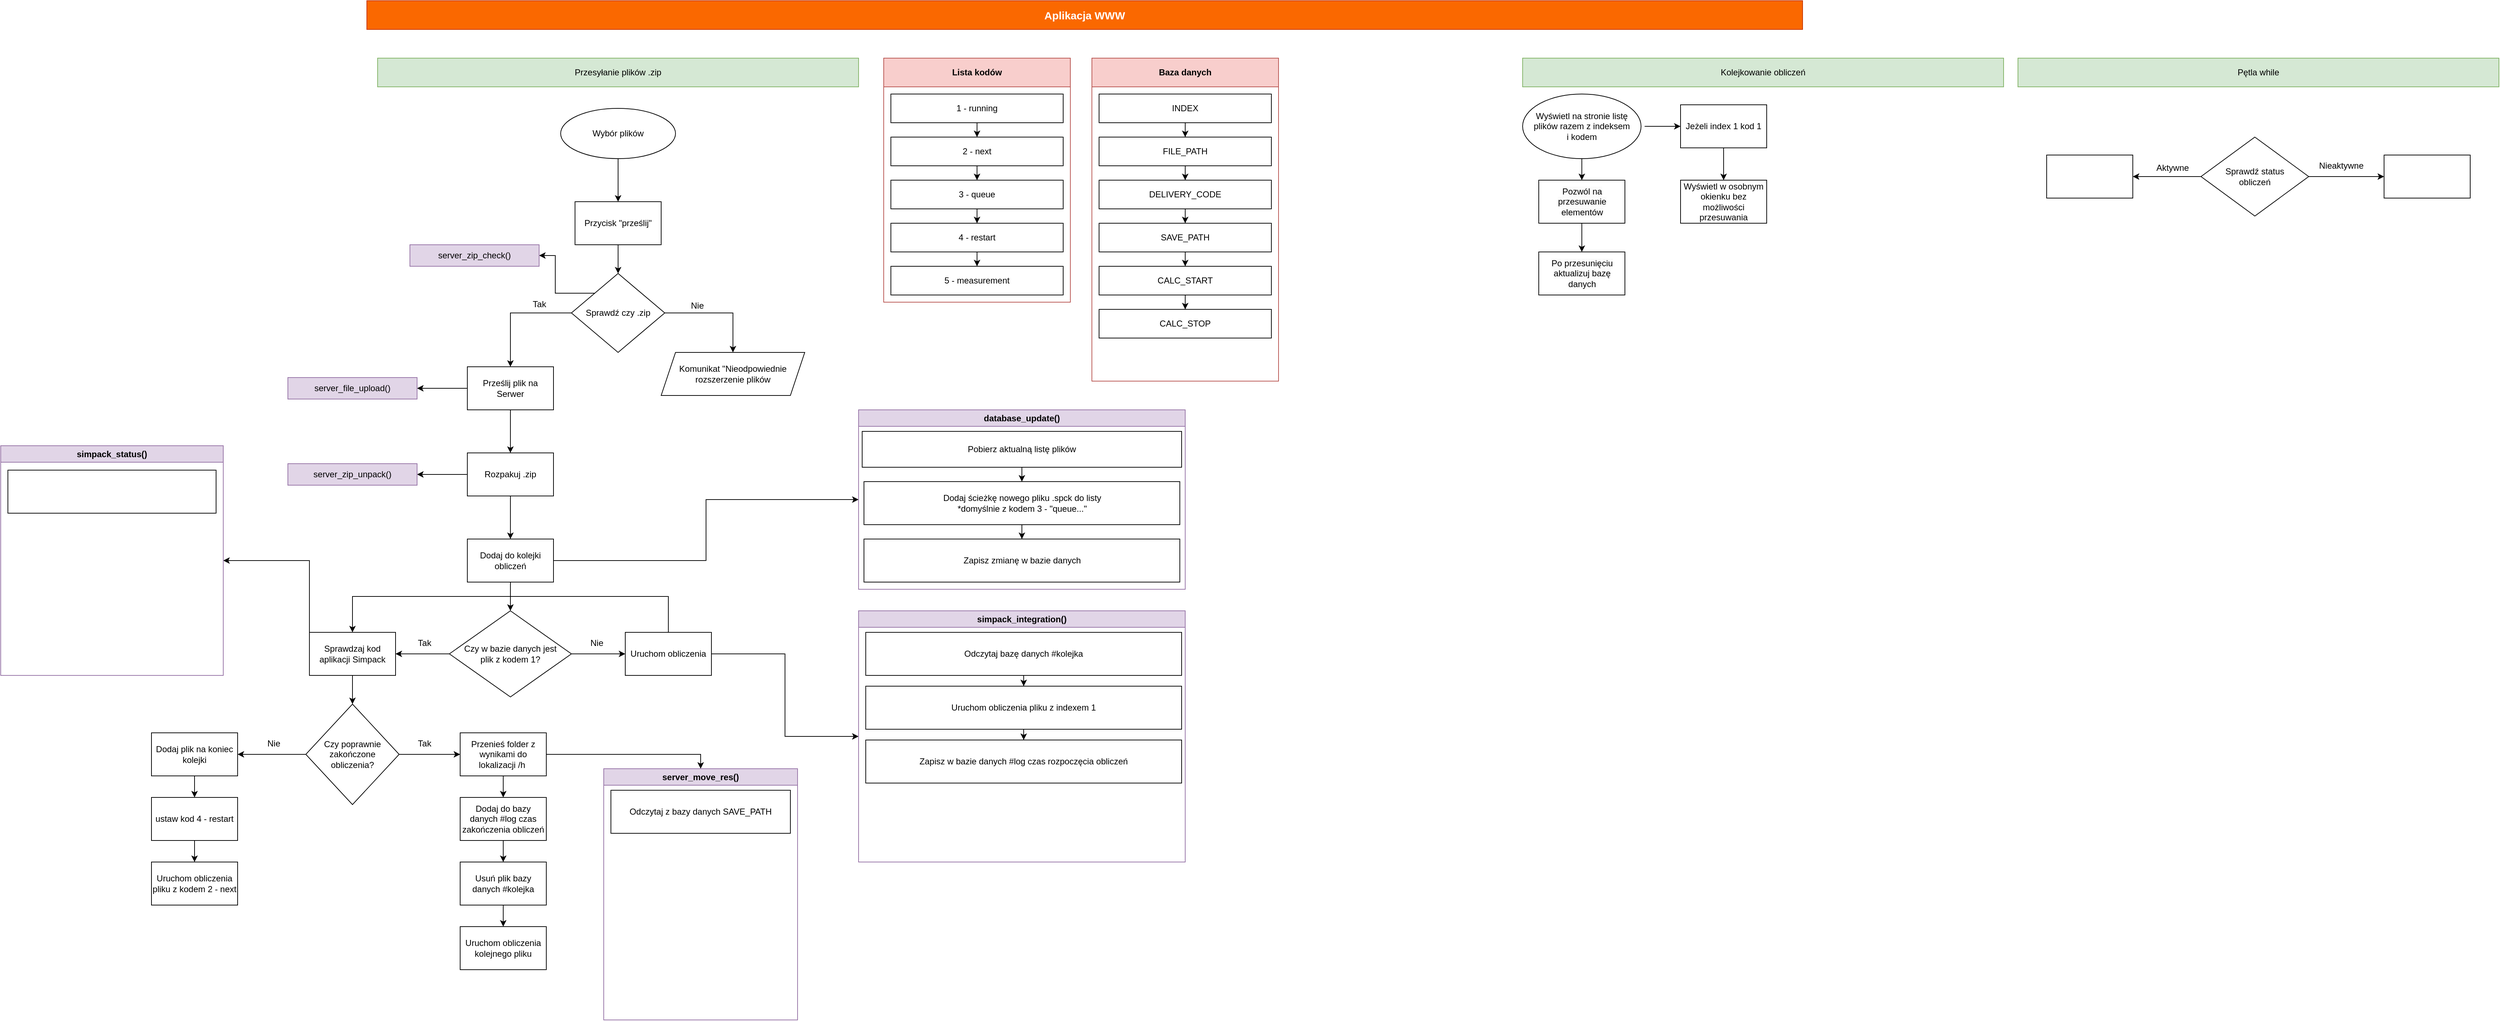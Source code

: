 <mxfile version="22.1.16" type="github">
  <diagram name="Page-1" id="9f46799a-70d6-7492-0946-bef42562c5a5">
    <mxGraphModel dx="6501" dy="846" grid="1" gridSize="10" guides="1" tooltips="1" connect="1" arrows="1" fold="1" page="1" pageScale="1" pageWidth="4681" pageHeight="3300" background="none" math="0" shadow="0">
      <root>
        <mxCell id="0" />
        <mxCell id="1" parent="0" />
        <mxCell id="37ZEj4wvowUTGETDdyRm-2" value="Aplikacja WWW" style="rounded=0;whiteSpace=wrap;html=1;fillColor=#fa6800;fontColor=#FFFFFF;strokeColor=#C73500;fontStyle=1;fontSize=15;" parent="1" vertex="1">
          <mxGeometry x="60" y="40" width="2000" height="40" as="geometry" />
        </mxCell>
        <mxCell id="37ZEj4wvowUTGETDdyRm-3" value="Przesyłanie plików .zip" style="rounded=0;whiteSpace=wrap;html=1;fillColor=#d5e8d4;strokeColor=#82b366;" parent="1" vertex="1">
          <mxGeometry x="75" y="120" width="670" height="40" as="geometry" />
        </mxCell>
        <mxCell id="37ZEj4wvowUTGETDdyRm-10" value="" style="edgeStyle=orthogonalEdgeStyle;rounded=0;orthogonalLoop=1;jettySize=auto;html=1;" parent="1" source="37ZEj4wvowUTGETDdyRm-8" target="37ZEj4wvowUTGETDdyRm-9" edge="1">
          <mxGeometry relative="1" as="geometry" />
        </mxCell>
        <mxCell id="37ZEj4wvowUTGETDdyRm-8" value="Wybór plików" style="ellipse;whiteSpace=wrap;html=1;" parent="1" vertex="1">
          <mxGeometry x="330" y="190" width="160" height="70" as="geometry" />
        </mxCell>
        <mxCell id="37ZEj4wvowUTGETDdyRm-12" value="" style="edgeStyle=orthogonalEdgeStyle;rounded=0;orthogonalLoop=1;jettySize=auto;html=1;" parent="1" source="37ZEj4wvowUTGETDdyRm-9" target="37ZEj4wvowUTGETDdyRm-11" edge="1">
          <mxGeometry relative="1" as="geometry" />
        </mxCell>
        <mxCell id="37ZEj4wvowUTGETDdyRm-9" value="Przycisk &quot;prześlij&quot;" style="rounded=0;whiteSpace=wrap;html=1;" parent="1" vertex="1">
          <mxGeometry x="350" y="320" width="120" height="60" as="geometry" />
        </mxCell>
        <mxCell id="37ZEj4wvowUTGETDdyRm-37" style="edgeStyle=orthogonalEdgeStyle;rounded=0;orthogonalLoop=1;jettySize=auto;html=1;exitX=1;exitY=0.5;exitDx=0;exitDy=0;entryX=0.5;entryY=0;entryDx=0;entryDy=0;" parent="1" source="37ZEj4wvowUTGETDdyRm-11" target="37ZEj4wvowUTGETDdyRm-19" edge="1">
          <mxGeometry relative="1" as="geometry" />
        </mxCell>
        <mxCell id="68_zYT_DrNdFlqBJKTn0-4" style="edgeStyle=orthogonalEdgeStyle;rounded=0;orthogonalLoop=1;jettySize=auto;html=1;exitX=0;exitY=0;exitDx=0;exitDy=0;entryX=1;entryY=0.5;entryDx=0;entryDy=0;" edge="1" parent="1" source="37ZEj4wvowUTGETDdyRm-11" target="68_zYT_DrNdFlqBJKTn0-3">
          <mxGeometry relative="1" as="geometry" />
        </mxCell>
        <mxCell id="37ZEj4wvowUTGETDdyRm-11" value="Sprawdź czy .zip" style="rhombus;whiteSpace=wrap;html=1;" parent="1" vertex="1">
          <mxGeometry x="345" y="420" width="130" height="110" as="geometry" />
        </mxCell>
        <mxCell id="37ZEj4wvowUTGETDdyRm-13" value="" style="endArrow=classic;html=1;rounded=0;exitX=0;exitY=0.5;exitDx=0;exitDy=0;entryX=0.5;entryY=0;entryDx=0;entryDy=0;entryPerimeter=0;" parent="1" source="37ZEj4wvowUTGETDdyRm-11" target="37ZEj4wvowUTGETDdyRm-21" edge="1">
          <mxGeometry relative="1" as="geometry">
            <mxPoint x="500" y="370" as="sourcePoint" />
            <mxPoint x="260" y="550" as="targetPoint" />
            <Array as="points">
              <mxPoint x="260" y="475" />
            </Array>
          </mxGeometry>
        </mxCell>
        <mxCell id="37ZEj4wvowUTGETDdyRm-19" value="Komunikat &quot;Nieodpowiednie rozszerzenie plików" style="shape=parallelogram;perimeter=parallelogramPerimeter;whiteSpace=wrap;html=1;fixedSize=1;" parent="1" vertex="1">
          <mxGeometry x="470" y="530" width="200" height="60" as="geometry" />
        </mxCell>
        <mxCell id="37ZEj4wvowUTGETDdyRm-23" value="" style="edgeStyle=orthogonalEdgeStyle;rounded=0;orthogonalLoop=1;jettySize=auto;html=1;" parent="1" source="37ZEj4wvowUTGETDdyRm-21" target="37ZEj4wvowUTGETDdyRm-22" edge="1">
          <mxGeometry relative="1" as="geometry" />
        </mxCell>
        <mxCell id="68_zYT_DrNdFlqBJKTn0-6" style="edgeStyle=orthogonalEdgeStyle;rounded=0;orthogonalLoop=1;jettySize=auto;html=1;exitX=0;exitY=0.5;exitDx=0;exitDy=0;entryX=1;entryY=0.5;entryDx=0;entryDy=0;" edge="1" parent="1" source="37ZEj4wvowUTGETDdyRm-21" target="68_zYT_DrNdFlqBJKTn0-5">
          <mxGeometry relative="1" as="geometry" />
        </mxCell>
        <mxCell id="37ZEj4wvowUTGETDdyRm-21" value="Prześlij plik na Serwer" style="rounded=0;whiteSpace=wrap;html=1;" parent="1" vertex="1">
          <mxGeometry x="200" y="550" width="120" height="60" as="geometry" />
        </mxCell>
        <mxCell id="37ZEj4wvowUTGETDdyRm-27" value="" style="edgeStyle=orthogonalEdgeStyle;rounded=0;orthogonalLoop=1;jettySize=auto;html=1;" parent="1" source="37ZEj4wvowUTGETDdyRm-22" target="37ZEj4wvowUTGETDdyRm-26" edge="1">
          <mxGeometry relative="1" as="geometry" />
        </mxCell>
        <mxCell id="68_zYT_DrNdFlqBJKTn0-2" style="edgeStyle=orthogonalEdgeStyle;rounded=0;orthogonalLoop=1;jettySize=auto;html=1;exitX=0;exitY=0.5;exitDx=0;exitDy=0;entryX=1;entryY=0.5;entryDx=0;entryDy=0;" edge="1" parent="1" source="37ZEj4wvowUTGETDdyRm-22" target="68_zYT_DrNdFlqBJKTn0-1">
          <mxGeometry relative="1" as="geometry" />
        </mxCell>
        <mxCell id="37ZEj4wvowUTGETDdyRm-22" value="Rozpakuj .zip" style="rounded=0;whiteSpace=wrap;html=1;" parent="1" vertex="1">
          <mxGeometry x="200" y="670" width="120" height="60" as="geometry" />
        </mxCell>
        <mxCell id="37ZEj4wvowUTGETDdyRm-29" value="" style="edgeStyle=orthogonalEdgeStyle;rounded=0;orthogonalLoop=1;jettySize=auto;html=1;" parent="1" source="37ZEj4wvowUTGETDdyRm-26" target="37ZEj4wvowUTGETDdyRm-28" edge="1">
          <mxGeometry relative="1" as="geometry" />
        </mxCell>
        <mxCell id="37ZEj4wvowUTGETDdyRm-41" style="edgeStyle=orthogonalEdgeStyle;rounded=0;orthogonalLoop=1;jettySize=auto;html=1;exitX=1;exitY=0.5;exitDx=0;exitDy=0;entryX=0;entryY=0.5;entryDx=0;entryDy=0;" parent="1" source="37ZEj4wvowUTGETDdyRm-26" target="37ZEj4wvowUTGETDdyRm-40" edge="1">
          <mxGeometry relative="1" as="geometry" />
        </mxCell>
        <mxCell id="37ZEj4wvowUTGETDdyRm-26" value="Dodaj do kolejki obliczeń" style="rounded=0;whiteSpace=wrap;html=1;" parent="1" vertex="1">
          <mxGeometry x="200" y="790" width="120" height="60" as="geometry" />
        </mxCell>
        <mxCell id="37ZEj4wvowUTGETDdyRm-31" value="" style="edgeStyle=orthogonalEdgeStyle;rounded=0;orthogonalLoop=1;jettySize=auto;html=1;" parent="1" source="37ZEj4wvowUTGETDdyRm-28" target="37ZEj4wvowUTGETDdyRm-30" edge="1">
          <mxGeometry relative="1" as="geometry" />
        </mxCell>
        <mxCell id="37ZEj4wvowUTGETDdyRm-34" value="" style="edgeStyle=orthogonalEdgeStyle;rounded=0;orthogonalLoop=1;jettySize=auto;html=1;" parent="1" source="37ZEj4wvowUTGETDdyRm-28" target="37ZEj4wvowUTGETDdyRm-33" edge="1">
          <mxGeometry relative="1" as="geometry" />
        </mxCell>
        <mxCell id="37ZEj4wvowUTGETDdyRm-28" value="Czy w bazie danych jest &lt;br&gt;plik z kodem 1?" style="rhombus;whiteSpace=wrap;html=1;rounded=0;" parent="1" vertex="1">
          <mxGeometry x="175" y="890" width="170" height="120" as="geometry" />
        </mxCell>
        <mxCell id="bkrncvAO8-HFbWyOzHg0-16" style="edgeStyle=orthogonalEdgeStyle;rounded=0;orthogonalLoop=1;jettySize=auto;html=1;exitX=1;exitY=0.5;exitDx=0;exitDy=0;entryX=0;entryY=0.5;entryDx=0;entryDy=0;" parent="1" source="37ZEj4wvowUTGETDdyRm-30" target="bkrncvAO8-HFbWyOzHg0-1" edge="1">
          <mxGeometry relative="1" as="geometry" />
        </mxCell>
        <mxCell id="r2uFPz5yJiwA0iLjTGkI-40" style="edgeStyle=orthogonalEdgeStyle;rounded=0;orthogonalLoop=1;jettySize=auto;html=1;exitX=0.5;exitY=0;exitDx=0;exitDy=0;entryX=0.5;entryY=0;entryDx=0;entryDy=0;" parent="1" source="37ZEj4wvowUTGETDdyRm-30" target="37ZEj4wvowUTGETDdyRm-33" edge="1">
          <mxGeometry relative="1" as="geometry">
            <Array as="points">
              <mxPoint x="480" y="870" />
              <mxPoint x="40" y="870" />
            </Array>
          </mxGeometry>
        </mxCell>
        <mxCell id="37ZEj4wvowUTGETDdyRm-30" value="Uruchom obliczenia" style="whiteSpace=wrap;html=1;rounded=0;" parent="1" vertex="1">
          <mxGeometry x="420" y="920" width="120" height="60" as="geometry" />
        </mxCell>
        <mxCell id="37ZEj4wvowUTGETDdyRm-32" value="Tak" style="text;html=1;align=center;verticalAlign=middle;resizable=0;points=[];autosize=1;strokeColor=none;fillColor=none;" parent="1" vertex="1">
          <mxGeometry x="120" y="920" width="40" height="30" as="geometry" />
        </mxCell>
        <mxCell id="r2uFPz5yJiwA0iLjTGkI-34" value="" style="edgeStyle=orthogonalEdgeStyle;rounded=0;orthogonalLoop=1;jettySize=auto;html=1;" parent="1" source="37ZEj4wvowUTGETDdyRm-33" target="r2uFPz5yJiwA0iLjTGkI-33" edge="1">
          <mxGeometry relative="1" as="geometry" />
        </mxCell>
        <mxCell id="r2uFPz5yJiwA0iLjTGkI-42" style="edgeStyle=orthogonalEdgeStyle;rounded=0;orthogonalLoop=1;jettySize=auto;html=1;exitX=0;exitY=0;exitDx=0;exitDy=0;entryX=1;entryY=0.5;entryDx=0;entryDy=0;" parent="1" source="37ZEj4wvowUTGETDdyRm-33" target="r2uFPz5yJiwA0iLjTGkI-41" edge="1">
          <mxGeometry relative="1" as="geometry" />
        </mxCell>
        <mxCell id="37ZEj4wvowUTGETDdyRm-33" value="Sprawdzaj kod aplikacji Simpack" style="whiteSpace=wrap;html=1;rounded=0;" parent="1" vertex="1">
          <mxGeometry x="-20" y="920" width="120" height="60" as="geometry" />
        </mxCell>
        <mxCell id="37ZEj4wvowUTGETDdyRm-35" value="Nie" style="text;html=1;align=center;verticalAlign=middle;resizable=0;points=[];autosize=1;strokeColor=none;fillColor=none;" parent="1" vertex="1">
          <mxGeometry x="360" y="920" width="40" height="30" as="geometry" />
        </mxCell>
        <mxCell id="37ZEj4wvowUTGETDdyRm-38" value="Nie" style="text;html=1;align=center;verticalAlign=middle;resizable=0;points=[];autosize=1;strokeColor=none;fillColor=none;" parent="1" vertex="1">
          <mxGeometry x="500" y="450" width="40" height="30" as="geometry" />
        </mxCell>
        <mxCell id="37ZEj4wvowUTGETDdyRm-39" value="Tak" style="text;html=1;align=center;verticalAlign=middle;resizable=0;points=[];autosize=1;strokeColor=none;fillColor=none;" parent="1" vertex="1">
          <mxGeometry x="280" y="448" width="40" height="30" as="geometry" />
        </mxCell>
        <mxCell id="37ZEj4wvowUTGETDdyRm-40" value="database_update()" style="swimlane;whiteSpace=wrap;html=1;fillColor=#e1d5e7;strokeColor=#9673a6;" parent="1" vertex="1">
          <mxGeometry x="745" y="610" width="455" height="250" as="geometry">
            <mxRectangle x="745" y="610" width="150" height="30" as="alternateBounds" />
          </mxGeometry>
        </mxCell>
        <mxCell id="37ZEj4wvowUTGETDdyRm-46" value="" style="edgeStyle=orthogonalEdgeStyle;rounded=0;orthogonalLoop=1;jettySize=auto;html=1;" parent="37ZEj4wvowUTGETDdyRm-40" source="37ZEj4wvowUTGETDdyRm-43" target="37ZEj4wvowUTGETDdyRm-45" edge="1">
          <mxGeometry relative="1" as="geometry" />
        </mxCell>
        <mxCell id="37ZEj4wvowUTGETDdyRm-43" value="Pobierz aktualną listę plików" style="whiteSpace=wrap;html=1;" parent="37ZEj4wvowUTGETDdyRm-40" vertex="1">
          <mxGeometry x="5" y="30" width="445" height="50" as="geometry" />
        </mxCell>
        <mxCell id="37ZEj4wvowUTGETDdyRm-44" style="edgeStyle=orthogonalEdgeStyle;rounded=0;orthogonalLoop=1;jettySize=auto;html=1;exitX=0.5;exitY=1;exitDx=0;exitDy=0;" parent="37ZEj4wvowUTGETDdyRm-40" source="37ZEj4wvowUTGETDdyRm-43" target="37ZEj4wvowUTGETDdyRm-43" edge="1">
          <mxGeometry relative="1" as="geometry" />
        </mxCell>
        <mxCell id="37ZEj4wvowUTGETDdyRm-48" value="" style="edgeStyle=orthogonalEdgeStyle;rounded=0;orthogonalLoop=1;jettySize=auto;html=1;" parent="37ZEj4wvowUTGETDdyRm-40" source="37ZEj4wvowUTGETDdyRm-45" target="37ZEj4wvowUTGETDdyRm-47" edge="1">
          <mxGeometry relative="1" as="geometry" />
        </mxCell>
        <mxCell id="37ZEj4wvowUTGETDdyRm-45" value="Dodaj ścieżkę nowego pliku .spck do listy&lt;br&gt;*domyślnie z kodem 3 - &quot;queue...&quot;" style="whiteSpace=wrap;html=1;" parent="37ZEj4wvowUTGETDdyRm-40" vertex="1">
          <mxGeometry x="7.5" y="100" width="440" height="60" as="geometry" />
        </mxCell>
        <mxCell id="37ZEj4wvowUTGETDdyRm-47" value="Zapisz zmianę w bazie danych" style="whiteSpace=wrap;html=1;" parent="37ZEj4wvowUTGETDdyRm-40" vertex="1">
          <mxGeometry x="7.5" y="180" width="440" height="60" as="geometry" />
        </mxCell>
        <mxCell id="bkrncvAO8-HFbWyOzHg0-1" value="simpack_integration()" style="swimlane;whiteSpace=wrap;html=1;fillColor=#e1d5e7;strokeColor=#9673a6;" parent="1" vertex="1">
          <mxGeometry x="745" y="890" width="455" height="350" as="geometry" />
        </mxCell>
        <mxCell id="bkrncvAO8-HFbWyOzHg0-4" value="" style="edgeStyle=orthogonalEdgeStyle;rounded=0;orthogonalLoop=1;jettySize=auto;html=1;" parent="bkrncvAO8-HFbWyOzHg0-1" source="bkrncvAO8-HFbWyOzHg0-2" target="bkrncvAO8-HFbWyOzHg0-3" edge="1">
          <mxGeometry relative="1" as="geometry" />
        </mxCell>
        <mxCell id="bkrncvAO8-HFbWyOzHg0-2" value="Odczytaj bazę danych #kolejka" style="whiteSpace=wrap;html=1;" parent="bkrncvAO8-HFbWyOzHg0-1" vertex="1">
          <mxGeometry x="10" y="30" width="440" height="60" as="geometry" />
        </mxCell>
        <mxCell id="0GZiereYXVxgILrp3gTs-2" value="" style="edgeStyle=orthogonalEdgeStyle;rounded=0;orthogonalLoop=1;jettySize=auto;html=1;" parent="bkrncvAO8-HFbWyOzHg0-1" source="bkrncvAO8-HFbWyOzHg0-3" target="0GZiereYXVxgILrp3gTs-1" edge="1">
          <mxGeometry relative="1" as="geometry" />
        </mxCell>
        <mxCell id="bkrncvAO8-HFbWyOzHg0-3" value="Uruchom obliczenia pliku z indexem 1" style="whiteSpace=wrap;html=1;" parent="bkrncvAO8-HFbWyOzHg0-1" vertex="1">
          <mxGeometry x="10" y="105" width="440" height="60" as="geometry" />
        </mxCell>
        <mxCell id="0GZiereYXVxgILrp3gTs-1" value="Zapisz w bazie danych #log czas rozpoczęcia obliczeń" style="whiteSpace=wrap;html=1;" parent="bkrncvAO8-HFbWyOzHg0-1" vertex="1">
          <mxGeometry x="10" y="180" width="440" height="60" as="geometry" />
        </mxCell>
        <mxCell id="bkrncvAO8-HFbWyOzHg0-5" value="Lista kodów" style="swimlane;whiteSpace=wrap;html=1;fillColor=#f8cecc;strokeColor=#b85450;startSize=40;" parent="1" vertex="1">
          <mxGeometry x="780" y="120" width="260" height="340" as="geometry" />
        </mxCell>
        <mxCell id="bkrncvAO8-HFbWyOzHg0-9" value="" style="edgeStyle=orthogonalEdgeStyle;rounded=0;orthogonalLoop=1;jettySize=auto;html=1;" parent="bkrncvAO8-HFbWyOzHg0-5" source="bkrncvAO8-HFbWyOzHg0-7" target="bkrncvAO8-HFbWyOzHg0-8" edge="1">
          <mxGeometry relative="1" as="geometry" />
        </mxCell>
        <mxCell id="bkrncvAO8-HFbWyOzHg0-7" value="1 - running" style="whiteSpace=wrap;html=1;" parent="bkrncvAO8-HFbWyOzHg0-5" vertex="1">
          <mxGeometry x="10" y="50" width="240" height="40" as="geometry" />
        </mxCell>
        <mxCell id="bkrncvAO8-HFbWyOzHg0-11" value="" style="edgeStyle=orthogonalEdgeStyle;rounded=0;orthogonalLoop=1;jettySize=auto;html=1;" parent="bkrncvAO8-HFbWyOzHg0-5" source="bkrncvAO8-HFbWyOzHg0-8" target="bkrncvAO8-HFbWyOzHg0-10" edge="1">
          <mxGeometry relative="1" as="geometry" />
        </mxCell>
        <mxCell id="bkrncvAO8-HFbWyOzHg0-8" value="2 - next" style="whiteSpace=wrap;html=1;" parent="bkrncvAO8-HFbWyOzHg0-5" vertex="1">
          <mxGeometry x="10" y="110" width="240" height="40" as="geometry" />
        </mxCell>
        <mxCell id="bkrncvAO8-HFbWyOzHg0-13" value="" style="edgeStyle=orthogonalEdgeStyle;rounded=0;orthogonalLoop=1;jettySize=auto;html=1;" parent="bkrncvAO8-HFbWyOzHg0-5" source="bkrncvAO8-HFbWyOzHg0-10" target="bkrncvAO8-HFbWyOzHg0-12" edge="1">
          <mxGeometry relative="1" as="geometry" />
        </mxCell>
        <mxCell id="bkrncvAO8-HFbWyOzHg0-10" value="3 - queue" style="whiteSpace=wrap;html=1;" parent="bkrncvAO8-HFbWyOzHg0-5" vertex="1">
          <mxGeometry x="10" y="170" width="240" height="40" as="geometry" />
        </mxCell>
        <mxCell id="bkrncvAO8-HFbWyOzHg0-15" value="" style="edgeStyle=orthogonalEdgeStyle;rounded=0;orthogonalLoop=1;jettySize=auto;html=1;" parent="bkrncvAO8-HFbWyOzHg0-5" source="bkrncvAO8-HFbWyOzHg0-12" target="bkrncvAO8-HFbWyOzHg0-14" edge="1">
          <mxGeometry relative="1" as="geometry" />
        </mxCell>
        <mxCell id="bkrncvAO8-HFbWyOzHg0-12" value="4 - restart" style="whiteSpace=wrap;html=1;" parent="bkrncvAO8-HFbWyOzHg0-5" vertex="1">
          <mxGeometry x="10" y="230" width="240" height="40" as="geometry" />
        </mxCell>
        <mxCell id="bkrncvAO8-HFbWyOzHg0-14" value="5 - measurement" style="whiteSpace=wrap;html=1;" parent="bkrncvAO8-HFbWyOzHg0-5" vertex="1">
          <mxGeometry x="10" y="290" width="240" height="40" as="geometry" />
        </mxCell>
        <mxCell id="r2uFPz5yJiwA0iLjTGkI-1" value="Kolejkowanie obliczeń" style="rounded=0;whiteSpace=wrap;html=1;fillColor=#d5e8d4;strokeColor=#82b366;" parent="1" vertex="1">
          <mxGeometry x="1670" y="120" width="670" height="40" as="geometry" />
        </mxCell>
        <mxCell id="r2uFPz5yJiwA0iLjTGkI-17" value="" style="edgeStyle=orthogonalEdgeStyle;rounded=0;orthogonalLoop=1;jettySize=auto;html=1;" parent="1" source="r2uFPz5yJiwA0iLjTGkI-8" target="r2uFPz5yJiwA0iLjTGkI-16" edge="1">
          <mxGeometry relative="1" as="geometry" />
        </mxCell>
        <mxCell id="r2uFPz5yJiwA0iLjTGkI-8" value="Wyświetl na stronie listę plików razem z indeksem &lt;br&gt;i kodem" style="ellipse;whiteSpace=wrap;html=1;" parent="1" vertex="1">
          <mxGeometry x="1670" y="170" width="165" height="90" as="geometry" />
        </mxCell>
        <mxCell id="r2uFPz5yJiwA0iLjTGkI-12" value="Pętla while" style="rounded=0;whiteSpace=wrap;html=1;fillColor=#d5e8d4;strokeColor=#82b366;" parent="1" vertex="1">
          <mxGeometry x="2360" y="120" width="670" height="40" as="geometry" />
        </mxCell>
        <mxCell id="r2uFPz5yJiwA0iLjTGkI-19" value="" style="edgeStyle=orthogonalEdgeStyle;rounded=0;orthogonalLoop=1;jettySize=auto;html=1;entryX=0;entryY=0.5;entryDx=0;entryDy=0;exitX=1.03;exitY=0.5;exitDx=0;exitDy=0;exitPerimeter=0;" parent="1" source="r2uFPz5yJiwA0iLjTGkI-8" target="r2uFPz5yJiwA0iLjTGkI-18" edge="1">
          <mxGeometry relative="1" as="geometry" />
        </mxCell>
        <mxCell id="r2uFPz5yJiwA0iLjTGkI-23" value="" style="edgeStyle=orthogonalEdgeStyle;rounded=0;orthogonalLoop=1;jettySize=auto;html=1;" parent="1" source="r2uFPz5yJiwA0iLjTGkI-16" target="r2uFPz5yJiwA0iLjTGkI-22" edge="1">
          <mxGeometry relative="1" as="geometry" />
        </mxCell>
        <mxCell id="r2uFPz5yJiwA0iLjTGkI-16" value="&lt;span style=&quot;color: rgb(0, 0, 0); font-family: Helvetica; font-size: 12px; font-style: normal; font-variant-ligatures: normal; font-variant-caps: normal; font-weight: 400; letter-spacing: normal; orphans: 2; text-align: center; text-indent: 0px; text-transform: none; widows: 2; word-spacing: 0px; -webkit-text-stroke-width: 0px; background-color: rgb(251, 251, 251); text-decoration-thickness: initial; text-decoration-style: initial; text-decoration-color: initial; float: none; display: inline !important;&quot;&gt;Pozwól na przesuwanie elementów&lt;br&gt;&lt;/span&gt;" style="whiteSpace=wrap;html=1;" parent="1" vertex="1">
          <mxGeometry x="1692.5" y="290" width="120" height="60" as="geometry" />
        </mxCell>
        <mxCell id="r2uFPz5yJiwA0iLjTGkI-21" value="" style="edgeStyle=orthogonalEdgeStyle;rounded=0;orthogonalLoop=1;jettySize=auto;html=1;" parent="1" source="r2uFPz5yJiwA0iLjTGkI-18" target="r2uFPz5yJiwA0iLjTGkI-20" edge="1">
          <mxGeometry relative="1" as="geometry" />
        </mxCell>
        <mxCell id="r2uFPz5yJiwA0iLjTGkI-18" value="Jeżeli index 1 kod 1" style="whiteSpace=wrap;html=1;" parent="1" vertex="1">
          <mxGeometry x="1890" y="185" width="120" height="60" as="geometry" />
        </mxCell>
        <mxCell id="r2uFPz5yJiwA0iLjTGkI-20" value="Wyświetl w osobnym okienku bez możliwości przesuwania" style="whiteSpace=wrap;html=1;" parent="1" vertex="1">
          <mxGeometry x="1890" y="290" width="120" height="60" as="geometry" />
        </mxCell>
        <mxCell id="r2uFPz5yJiwA0iLjTGkI-22" value="&lt;span style=&quot;color: rgb(0, 0, 0); font-family: Helvetica; font-size: 12px; font-style: normal; font-variant-ligatures: normal; font-variant-caps: normal; font-weight: 400; letter-spacing: normal; orphans: 2; text-align: center; text-indent: 0px; text-transform: none; widows: 2; word-spacing: 0px; -webkit-text-stroke-width: 0px; background-color: rgb(251, 251, 251); text-decoration-thickness: initial; text-decoration-style: initial; text-decoration-color: initial; float: none; display: inline !important;&quot;&gt;Po przesunięciu aktualizuj bazę danych&lt;br&gt;&lt;/span&gt;" style="whiteSpace=wrap;html=1;" parent="1" vertex="1">
          <mxGeometry x="1692.5" y="390" width="120" height="60" as="geometry" />
        </mxCell>
        <mxCell id="r2uFPz5yJiwA0iLjTGkI-27" value="" style="edgeStyle=orthogonalEdgeStyle;rounded=0;orthogonalLoop=1;jettySize=auto;html=1;" parent="1" source="r2uFPz5yJiwA0iLjTGkI-25" target="r2uFPz5yJiwA0iLjTGkI-26" edge="1">
          <mxGeometry relative="1" as="geometry" />
        </mxCell>
        <mxCell id="r2uFPz5yJiwA0iLjTGkI-30" value="" style="edgeStyle=orthogonalEdgeStyle;rounded=0;orthogonalLoop=1;jettySize=auto;html=1;" parent="1" source="r2uFPz5yJiwA0iLjTGkI-25" target="r2uFPz5yJiwA0iLjTGkI-29" edge="1">
          <mxGeometry relative="1" as="geometry" />
        </mxCell>
        <mxCell id="r2uFPz5yJiwA0iLjTGkI-25" value="Sprawdź status &lt;br&gt;obliczeń" style="rhombus;whiteSpace=wrap;html=1;" parent="1" vertex="1">
          <mxGeometry x="2615" y="230" width="150" height="110" as="geometry" />
        </mxCell>
        <mxCell id="r2uFPz5yJiwA0iLjTGkI-26" value="" style="whiteSpace=wrap;html=1;" parent="1" vertex="1">
          <mxGeometry x="2400" y="255" width="120" height="60" as="geometry" />
        </mxCell>
        <mxCell id="r2uFPz5yJiwA0iLjTGkI-28" value="Aktywne" style="text;html=1;align=center;verticalAlign=middle;resizable=0;points=[];autosize=1;strokeColor=none;fillColor=none;" parent="1" vertex="1">
          <mxGeometry x="2540" y="258" width="70" height="30" as="geometry" />
        </mxCell>
        <mxCell id="r2uFPz5yJiwA0iLjTGkI-29" value="" style="whiteSpace=wrap;html=1;" parent="1" vertex="1">
          <mxGeometry x="2870" y="255" width="120" height="60" as="geometry" />
        </mxCell>
        <mxCell id="r2uFPz5yJiwA0iLjTGkI-31" value="Nieaktywne" style="text;html=1;align=center;verticalAlign=middle;resizable=0;points=[];autosize=1;strokeColor=none;fillColor=none;" parent="1" vertex="1">
          <mxGeometry x="2765" y="255" width="90" height="30" as="geometry" />
        </mxCell>
        <mxCell id="r2uFPz5yJiwA0iLjTGkI-37" value="" style="edgeStyle=orthogonalEdgeStyle;rounded=0;orthogonalLoop=1;jettySize=auto;html=1;" parent="1" source="r2uFPz5yJiwA0iLjTGkI-33" target="r2uFPz5yJiwA0iLjTGkI-36" edge="1">
          <mxGeometry relative="1" as="geometry" />
        </mxCell>
        <mxCell id="0GZiereYXVxgILrp3gTs-8" value="" style="edgeStyle=orthogonalEdgeStyle;rounded=0;orthogonalLoop=1;jettySize=auto;html=1;" parent="1" source="r2uFPz5yJiwA0iLjTGkI-33" target="0GZiereYXVxgILrp3gTs-7" edge="1">
          <mxGeometry relative="1" as="geometry" />
        </mxCell>
        <mxCell id="r2uFPz5yJiwA0iLjTGkI-33" value="Czy poprawnie zakończone &lt;br&gt;obliczenia?" style="rhombus;whiteSpace=wrap;html=1;rounded=0;" parent="1" vertex="1">
          <mxGeometry x="-25" y="1020" width="130" height="140" as="geometry" />
        </mxCell>
        <mxCell id="r2uFPz5yJiwA0iLjTGkI-39" value="" style="edgeStyle=orthogonalEdgeStyle;rounded=0;orthogonalLoop=1;jettySize=auto;html=1;" parent="1" source="r2uFPz5yJiwA0iLjTGkI-36" target="r2uFPz5yJiwA0iLjTGkI-38" edge="1">
          <mxGeometry relative="1" as="geometry" />
        </mxCell>
        <mxCell id="W8fuonI2RaEMCkXjrnjc-21" style="edgeStyle=orthogonalEdgeStyle;rounded=0;orthogonalLoop=1;jettySize=auto;html=1;entryX=0.5;entryY=0;entryDx=0;entryDy=0;" parent="1" source="r2uFPz5yJiwA0iLjTGkI-36" target="W8fuonI2RaEMCkXjrnjc-3" edge="1">
          <mxGeometry relative="1" as="geometry" />
        </mxCell>
        <mxCell id="r2uFPz5yJiwA0iLjTGkI-36" value="Przenieś folder z wynikami do lokalizacji /h&amp;nbsp;" style="whiteSpace=wrap;html=1;rounded=0;" parent="1" vertex="1">
          <mxGeometry x="190" y="1060" width="120" height="60" as="geometry" />
        </mxCell>
        <mxCell id="0GZiereYXVxgILrp3gTs-4" value="" style="edgeStyle=orthogonalEdgeStyle;rounded=0;orthogonalLoop=1;jettySize=auto;html=1;" parent="1" source="r2uFPz5yJiwA0iLjTGkI-38" target="0GZiereYXVxgILrp3gTs-3" edge="1">
          <mxGeometry relative="1" as="geometry" />
        </mxCell>
        <mxCell id="r2uFPz5yJiwA0iLjTGkI-38" value="Dodaj do bazy danych #log czas zakończenia obliczeń" style="whiteSpace=wrap;html=1;rounded=0;" parent="1" vertex="1">
          <mxGeometry x="190" y="1150" width="120" height="60" as="geometry" />
        </mxCell>
        <mxCell id="r2uFPz5yJiwA0iLjTGkI-41" value="simpack_status()" style="swimlane;whiteSpace=wrap;html=1;fillColor=#e1d5e7;strokeColor=#9673a6;" parent="1" vertex="1">
          <mxGeometry x="-450" y="660" width="310" height="320" as="geometry" />
        </mxCell>
        <mxCell id="dteAU4piQoHNXrF5oWuH-1" value="" style="whiteSpace=wrap;html=1;" parent="r2uFPz5yJiwA0iLjTGkI-41" vertex="1">
          <mxGeometry x="10" y="34" width="290" height="60" as="geometry" />
        </mxCell>
        <mxCell id="0GZiereYXVxgILrp3gTs-6" value="" style="edgeStyle=orthogonalEdgeStyle;rounded=0;orthogonalLoop=1;jettySize=auto;html=1;" parent="1" source="0GZiereYXVxgILrp3gTs-3" target="0GZiereYXVxgILrp3gTs-5" edge="1">
          <mxGeometry relative="1" as="geometry" />
        </mxCell>
        <mxCell id="0GZiereYXVxgILrp3gTs-3" value="Usuń plik bazy danych #kolejka" style="whiteSpace=wrap;html=1;rounded=0;" parent="1" vertex="1">
          <mxGeometry x="190" y="1240" width="120" height="60" as="geometry" />
        </mxCell>
        <mxCell id="0GZiereYXVxgILrp3gTs-5" value="Uruchom obliczenia kolejnego pliku" style="whiteSpace=wrap;html=1;rounded=0;" parent="1" vertex="1">
          <mxGeometry x="190" y="1330" width="120" height="60" as="geometry" />
        </mxCell>
        <mxCell id="0GZiereYXVxgILrp3gTs-10" value="" style="edgeStyle=orthogonalEdgeStyle;rounded=0;orthogonalLoop=1;jettySize=auto;html=1;" parent="1" source="0GZiereYXVxgILrp3gTs-7" target="0GZiereYXVxgILrp3gTs-9" edge="1">
          <mxGeometry relative="1" as="geometry" />
        </mxCell>
        <mxCell id="0GZiereYXVxgILrp3gTs-7" value="Dodaj plik na koniec kolejki" style="whiteSpace=wrap;html=1;rounded=0;" parent="1" vertex="1">
          <mxGeometry x="-240" y="1060" width="120" height="60" as="geometry" />
        </mxCell>
        <mxCell id="0GZiereYXVxgILrp3gTs-14" value="" style="edgeStyle=orthogonalEdgeStyle;rounded=0;orthogonalLoop=1;jettySize=auto;html=1;" parent="1" source="0GZiereYXVxgILrp3gTs-9" target="0GZiereYXVxgILrp3gTs-13" edge="1">
          <mxGeometry relative="1" as="geometry" />
        </mxCell>
        <mxCell id="0GZiereYXVxgILrp3gTs-9" value="ustaw kod 4 - restart" style="whiteSpace=wrap;html=1;rounded=0;" parent="1" vertex="1">
          <mxGeometry x="-240" y="1150" width="120" height="60" as="geometry" />
        </mxCell>
        <mxCell id="0GZiereYXVxgILrp3gTs-11" value="Tak" style="text;html=1;align=center;verticalAlign=middle;resizable=0;points=[];autosize=1;strokeColor=none;fillColor=none;" parent="1" vertex="1">
          <mxGeometry x="120" y="1060" width="40" height="30" as="geometry" />
        </mxCell>
        <mxCell id="0GZiereYXVxgILrp3gTs-12" value="Nie" style="text;html=1;align=center;verticalAlign=middle;resizable=0;points=[];autosize=1;strokeColor=none;fillColor=none;" parent="1" vertex="1">
          <mxGeometry x="-90" y="1060" width="40" height="30" as="geometry" />
        </mxCell>
        <mxCell id="0GZiereYXVxgILrp3gTs-13" value="Uruchom obliczenia pliku z kodem 2 - next" style="whiteSpace=wrap;html=1;rounded=0;" parent="1" vertex="1">
          <mxGeometry x="-240" y="1240" width="120" height="60" as="geometry" />
        </mxCell>
        <mxCell id="W8fuonI2RaEMCkXjrnjc-3" value="server_move_res()" style="swimlane;whiteSpace=wrap;html=1;fillColor=#e1d5e7;strokeColor=#9673a6;" parent="1" vertex="1">
          <mxGeometry x="390" y="1110" width="270" height="350" as="geometry" />
        </mxCell>
        <mxCell id="W8fuonI2RaEMCkXjrnjc-5" value="Odczytaj z bazy danych SAVE_PATH" style="whiteSpace=wrap;html=1;" parent="W8fuonI2RaEMCkXjrnjc-3" vertex="1">
          <mxGeometry x="10" y="30" width="250" height="60" as="geometry" />
        </mxCell>
        <mxCell id="W8fuonI2RaEMCkXjrnjc-9" value="Baza danych" style="swimlane;whiteSpace=wrap;html=1;fillColor=#f8cecc;strokeColor=#b85450;startSize=40;" parent="1" vertex="1">
          <mxGeometry x="1070" y="120" width="260" height="450" as="geometry" />
        </mxCell>
        <mxCell id="W8fuonI2RaEMCkXjrnjc-10" value="" style="edgeStyle=orthogonalEdgeStyle;rounded=0;orthogonalLoop=1;jettySize=auto;html=1;" parent="W8fuonI2RaEMCkXjrnjc-9" source="W8fuonI2RaEMCkXjrnjc-11" target="W8fuonI2RaEMCkXjrnjc-13" edge="1">
          <mxGeometry relative="1" as="geometry" />
        </mxCell>
        <mxCell id="W8fuonI2RaEMCkXjrnjc-11" value="INDEX" style="whiteSpace=wrap;html=1;" parent="W8fuonI2RaEMCkXjrnjc-9" vertex="1">
          <mxGeometry x="10" y="50" width="240" height="40" as="geometry" />
        </mxCell>
        <mxCell id="W8fuonI2RaEMCkXjrnjc-12" value="" style="edgeStyle=orthogonalEdgeStyle;rounded=0;orthogonalLoop=1;jettySize=auto;html=1;" parent="W8fuonI2RaEMCkXjrnjc-9" source="W8fuonI2RaEMCkXjrnjc-13" target="W8fuonI2RaEMCkXjrnjc-15" edge="1">
          <mxGeometry relative="1" as="geometry" />
        </mxCell>
        <mxCell id="W8fuonI2RaEMCkXjrnjc-13" value="FILE_PATH" style="whiteSpace=wrap;html=1;" parent="W8fuonI2RaEMCkXjrnjc-9" vertex="1">
          <mxGeometry x="10" y="110" width="240" height="40" as="geometry" />
        </mxCell>
        <mxCell id="W8fuonI2RaEMCkXjrnjc-14" value="" style="edgeStyle=orthogonalEdgeStyle;rounded=0;orthogonalLoop=1;jettySize=auto;html=1;" parent="W8fuonI2RaEMCkXjrnjc-9" source="W8fuonI2RaEMCkXjrnjc-15" target="W8fuonI2RaEMCkXjrnjc-17" edge="1">
          <mxGeometry relative="1" as="geometry" />
        </mxCell>
        <mxCell id="W8fuonI2RaEMCkXjrnjc-15" value="DELIVERY_CODE" style="whiteSpace=wrap;html=1;" parent="W8fuonI2RaEMCkXjrnjc-9" vertex="1">
          <mxGeometry x="10" y="170" width="240" height="40" as="geometry" />
        </mxCell>
        <mxCell id="W8fuonI2RaEMCkXjrnjc-16" value="" style="edgeStyle=orthogonalEdgeStyle;rounded=0;orthogonalLoop=1;jettySize=auto;html=1;" parent="W8fuonI2RaEMCkXjrnjc-9" source="W8fuonI2RaEMCkXjrnjc-17" target="W8fuonI2RaEMCkXjrnjc-18" edge="1">
          <mxGeometry relative="1" as="geometry" />
        </mxCell>
        <mxCell id="W8fuonI2RaEMCkXjrnjc-17" value="SAVE_PATH" style="whiteSpace=wrap;html=1;" parent="W8fuonI2RaEMCkXjrnjc-9" vertex="1">
          <mxGeometry x="10" y="230" width="240" height="40" as="geometry" />
        </mxCell>
        <mxCell id="W8fuonI2RaEMCkXjrnjc-20" value="" style="edgeStyle=orthogonalEdgeStyle;rounded=0;orthogonalLoop=1;jettySize=auto;html=1;" parent="W8fuonI2RaEMCkXjrnjc-9" source="W8fuonI2RaEMCkXjrnjc-18" target="W8fuonI2RaEMCkXjrnjc-19" edge="1">
          <mxGeometry relative="1" as="geometry" />
        </mxCell>
        <mxCell id="W8fuonI2RaEMCkXjrnjc-18" value="CALC_START" style="whiteSpace=wrap;html=1;" parent="W8fuonI2RaEMCkXjrnjc-9" vertex="1">
          <mxGeometry x="10" y="290" width="240" height="40" as="geometry" />
        </mxCell>
        <mxCell id="W8fuonI2RaEMCkXjrnjc-19" value="CALC_STOP" style="whiteSpace=wrap;html=1;" parent="W8fuonI2RaEMCkXjrnjc-9" vertex="1">
          <mxGeometry x="10" y="350" width="240" height="40" as="geometry" />
        </mxCell>
        <mxCell id="68_zYT_DrNdFlqBJKTn0-1" value="server_zip_unpack()" style="rounded=0;whiteSpace=wrap;html=1;fillColor=#e1d5e7;strokeColor=#9673a6;" vertex="1" parent="1">
          <mxGeometry x="-50" y="685" width="180" height="30" as="geometry" />
        </mxCell>
        <mxCell id="68_zYT_DrNdFlqBJKTn0-3" value="server_zip_check()" style="rounded=0;whiteSpace=wrap;html=1;fillColor=#e1d5e7;strokeColor=#9673a6;" vertex="1" parent="1">
          <mxGeometry x="120" y="380" width="180" height="30" as="geometry" />
        </mxCell>
        <mxCell id="68_zYT_DrNdFlqBJKTn0-5" value="server_file_upload()" style="rounded=0;whiteSpace=wrap;html=1;fillColor=#e1d5e7;strokeColor=#9673a6;" vertex="1" parent="1">
          <mxGeometry x="-50" y="565" width="180" height="30" as="geometry" />
        </mxCell>
      </root>
    </mxGraphModel>
  </diagram>
</mxfile>
